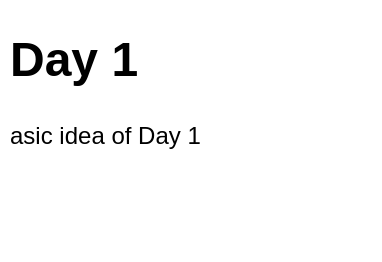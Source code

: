 <mxfile version="14.4.3" type="github">
  <diagram id="OKZmLAo0fw7J7wTRaCY-" name="Page-1">
    <mxGraphModel dx="1422" dy="705" grid="1" gridSize="10" guides="1" tooltips="1" connect="1" arrows="1" fold="1" page="1" pageScale="1" pageWidth="850" pageHeight="1100" math="0" shadow="0">
      <root>
        <mxCell id="0" />
        <mxCell id="1" parent="0" />
        <mxCell id="ETH6E-rhl-YNPLs5-pxq-1" value="&lt;h1&gt;Day 1&lt;/h1&gt;&lt;p&gt;asic idea of Day 1&lt;/p&gt;&lt;p&gt;&lt;br&gt;&lt;/p&gt;" style="text;html=1;strokeColor=none;fillColor=none;spacing=5;spacingTop=-20;whiteSpace=wrap;overflow=hidden;rounded=0;" vertex="1" parent="1">
          <mxGeometry x="340" y="20" width="190" height="120" as="geometry" />
        </mxCell>
      </root>
    </mxGraphModel>
  </diagram>
</mxfile>
